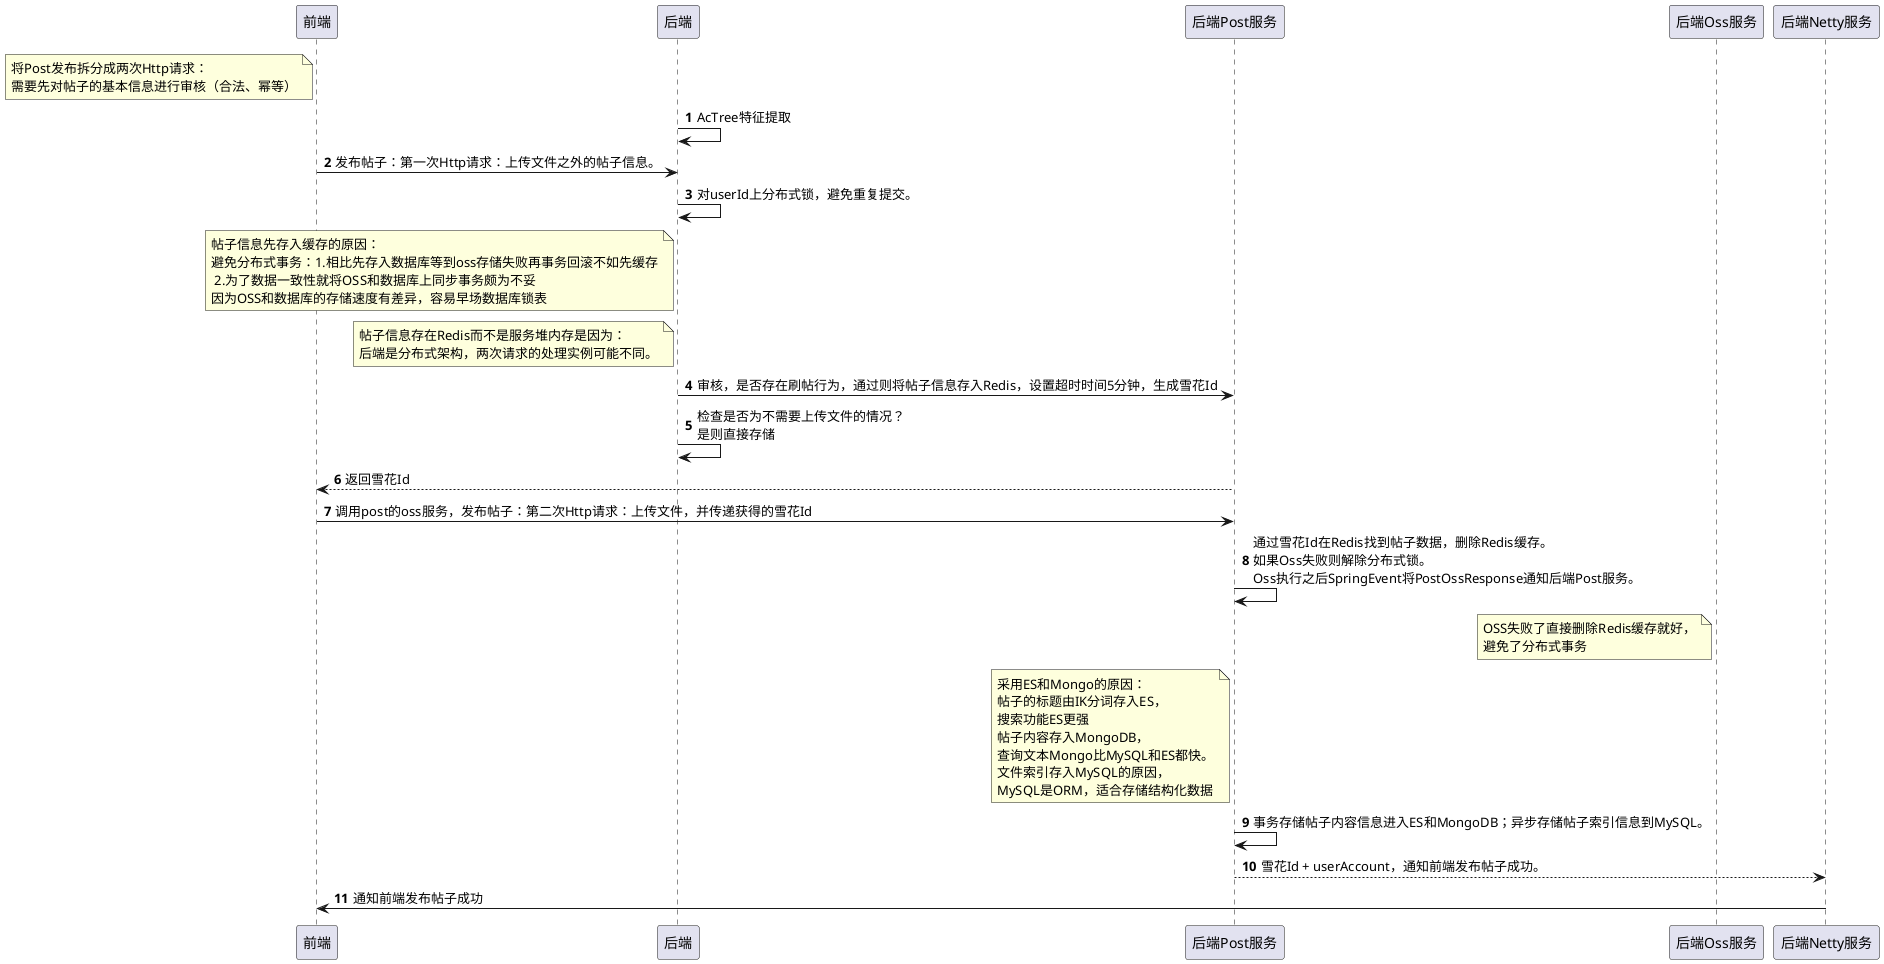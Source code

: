 @startuml
'https://plantuml.com/sequence-diagram

autonumber

note left of 前端: 将Post发布拆分成两次Http请求：\n需要先对帖子的基本信息进行审核（合法、幂等）
后端 -> 后端: AcTree特征提取
前端 -> 后端: 发布帖子：第一次Http请求：上传文件之外的帖子信息。
后端 -> 后端: 对userId上分布式锁，避免重复提交。
note left of 后端: 帖子信息先存入缓存的原因：\n避免分布式事务：1.相比先存入数据库等到oss存储失败再事务回滚不如先缓存\n 2.为了数据一致性就将OSS和数据库上同步事务颇为不妥\n因为OSS和数据库的存储速度有差异，容易早场数据库锁表
note left of 后端: 帖子信息存在Redis而不是服务堆内存是因为：\n后端是分布式架构，两次请求的处理实例可能不同。
后端 -> 后端Post服务: 审核，是否存在刷帖行为，通过则将帖子信息存入Redis，设置超时时间5分钟，生成雪花Id
后端 -> 后端: 检查是否为不需要上传文件的情况？\n是则直接存储
后端Post服务 --> 前端: 返回雪花Id
前端 -> 后端Post服务: 调用post的oss服务，发布帖子：第二次Http请求：上传文件，并传递获得的雪花Id
后端Post服务 -> 后端Post服务: 通过雪花Id在Redis找到帖子数据，删除Redis缓存。\n如果Oss失败则解除分布式锁。\nOss执行之后SpringEvent将PostOssResponse通知后端Post服务。
note left of 后端Oss服务: OSS失败了直接删除Redis缓存就好，\n避免了分布式事务
note left of 后端Post服务: 采用ES和Mongo的原因：\n帖子的标题由IK分词存入ES，\n搜索功能ES更强\n帖子内容存入MongoDB，\n查询文本Mongo比MySQL和ES都快。\n文件索引存入MySQL的原因，\nMySQL是ORM，适合存储结构化数据
后端Post服务 -> 后端Post服务: 事务存储帖子内容信息进入ES和MongoDB；异步存储帖子索引信息到MySQL。
后端Post服务 --> 后端Netty服务: 雪花Id + userAccount，通知前端发布帖子成功。
后端Netty服务 -> 前端: 通知前端发布帖子成功

@enduml